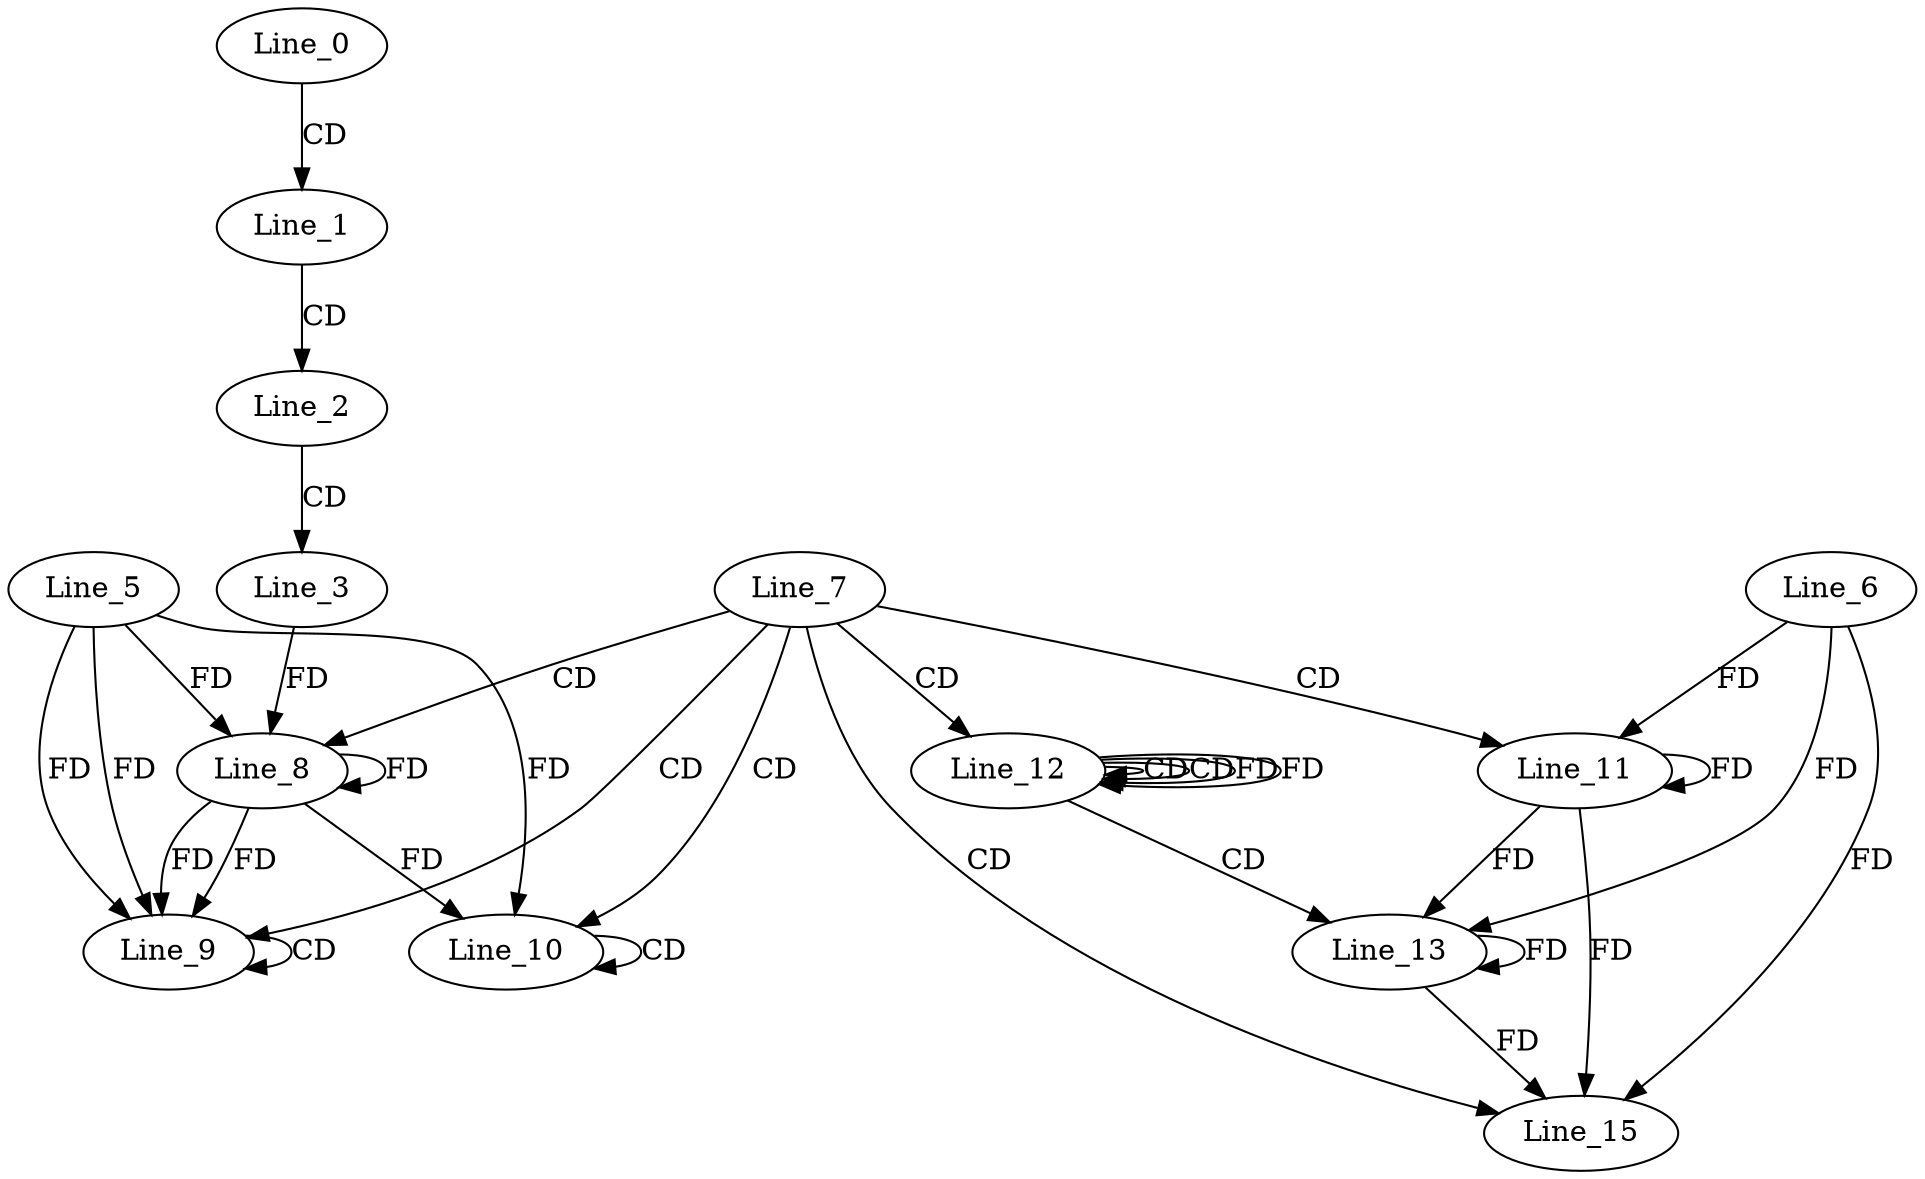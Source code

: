 digraph G {
  Line_0;
  Line_1;
  Line_2;
  Line_3;
  Line_7;
  Line_8;
  Line_5;
  Line_8;
  Line_9;
  Line_9;
  Line_10;
  Line_10;
  Line_11;
  Line_6;
  Line_12;
  Line_12;
  Line_12;
  Line_13;
  Line_15;
  Line_0 -> Line_1 [ label="CD" ];
  Line_1 -> Line_2 [ label="CD" ];
  Line_2 -> Line_3 [ label="CD" ];
  Line_7 -> Line_8 [ label="CD" ];
  Line_8 -> Line_8 [ label="FD" ];
  Line_5 -> Line_8 [ label="FD" ];
  Line_3 -> Line_8 [ label="FD" ];
  Line_7 -> Line_9 [ label="CD" ];
  Line_8 -> Line_9 [ label="FD" ];
  Line_5 -> Line_9 [ label="FD" ];
  Line_9 -> Line_9 [ label="CD" ];
  Line_8 -> Line_9 [ label="FD" ];
  Line_5 -> Line_9 [ label="FD" ];
  Line_7 -> Line_10 [ label="CD" ];
  Line_10 -> Line_10 [ label="CD" ];
  Line_8 -> Line_10 [ label="FD" ];
  Line_5 -> Line_10 [ label="FD" ];
  Line_7 -> Line_11 [ label="CD" ];
  Line_11 -> Line_11 [ label="FD" ];
  Line_6 -> Line_11 [ label="FD" ];
  Line_7 -> Line_12 [ label="CD" ];
  Line_12 -> Line_12 [ label="CD" ];
  Line_12 -> Line_12 [ label="CD" ];
  Line_12 -> Line_12 [ label="FD" ];
  Line_12 -> Line_13 [ label="CD" ];
  Line_13 -> Line_13 [ label="FD" ];
  Line_11 -> Line_13 [ label="FD" ];
  Line_6 -> Line_13 [ label="FD" ];
  Line_7 -> Line_15 [ label="CD" ];
  Line_13 -> Line_15 [ label="FD" ];
  Line_11 -> Line_15 [ label="FD" ];
  Line_6 -> Line_15 [ label="FD" ];
  Line_12 -> Line_12 [ label="FD" ];
}
